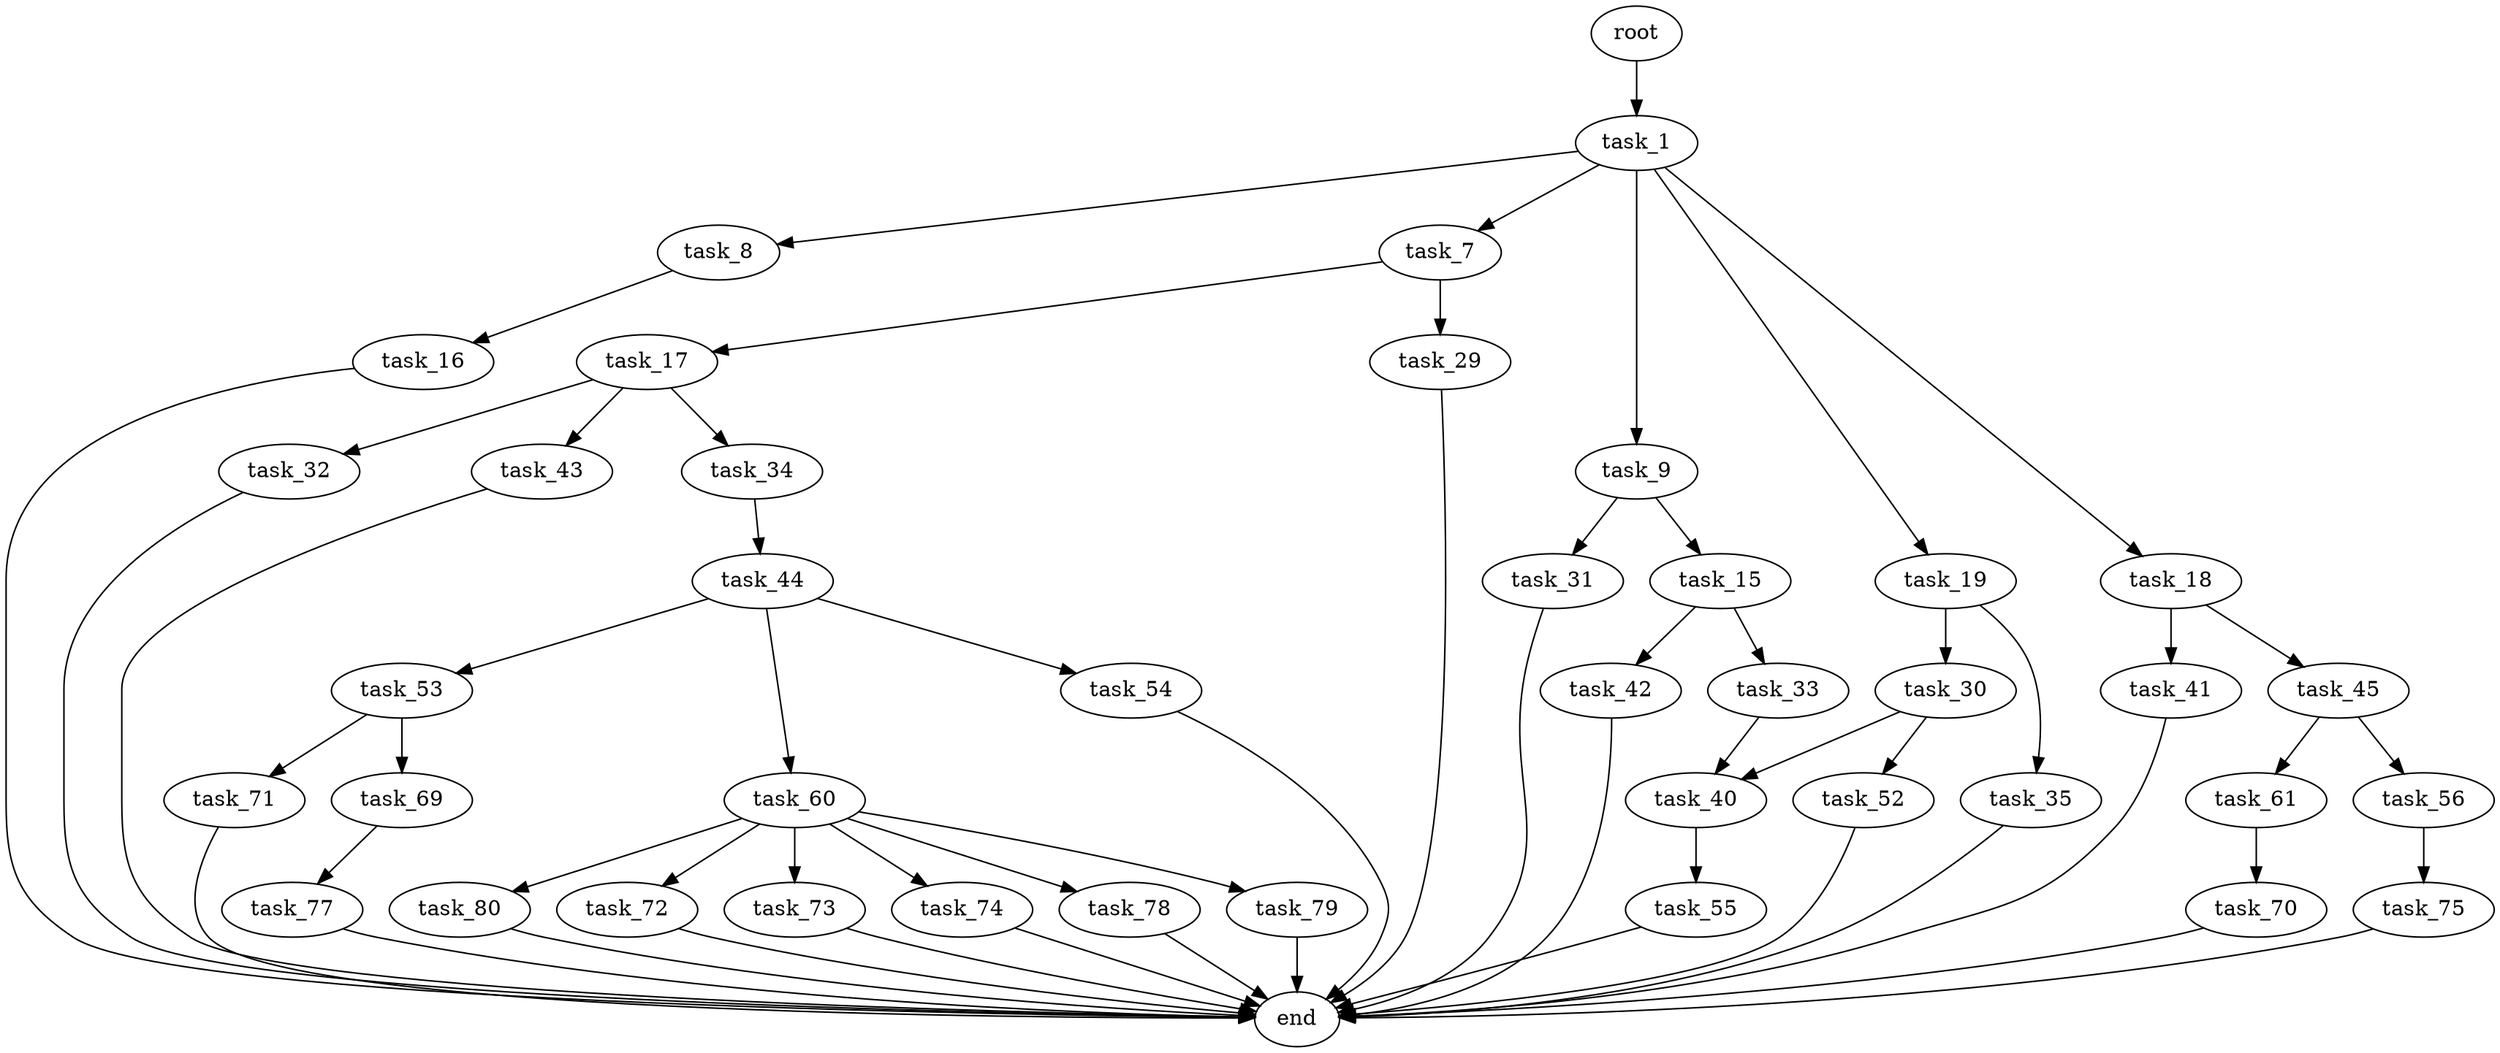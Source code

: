 digraph G {
  root [size="0.000000"];
  task_1 [size="883291192740.000000"];
  task_7 [size="3618154911.000000"];
  task_8 [size="17563738617.000000"];
  task_9 [size="4661777772.000000"];
  task_15 [size="1073741824000.000000"];
  task_16 [size="116114042056.000000"];
  task_17 [size="68719476736.000000"];
  task_18 [size="8589934592.000000"];
  task_19 [size="496547989403.000000"];
  task_29 [size="49896495358.000000"];
  task_30 [size="4791451683.000000"];
  task_31 [size="782757789696.000000"];
  task_32 [size="20509328798.000000"];
  task_33 [size="28991029248.000000"];
  task_34 [size="8589934592.000000"];
  task_35 [size="104866323562.000000"];
  task_40 [size="84029050455.000000"];
  task_41 [size="368293445632.000000"];
  task_42 [size="68719476736.000000"];
  task_43 [size="792690914.000000"];
  task_44 [size="782757789696.000000"];
  task_45 [size="47418352330.000000"];
  task_52 [size="68719476736.000000"];
  task_53 [size="1073741824000.000000"];
  task_54 [size="8589934592.000000"];
  task_55 [size="68719476736.000000"];
  task_56 [size="993199561.000000"];
  task_60 [size="28991029248.000000"];
  task_61 [size="94595652119.000000"];
  task_69 [size="543377812073.000000"];
  task_70 [size="3836535148.000000"];
  task_71 [size="368293445632.000000"];
  task_72 [size="549755813888.000000"];
  task_73 [size="30315357555.000000"];
  task_74 [size="28991029248.000000"];
  task_75 [size="339451802004.000000"];
  task_77 [size="134217728000.000000"];
  task_78 [size="210441720240.000000"];
  task_79 [size="68719476736.000000"];
  task_80 [size="8759833154.000000"];
  end [size="0.000000"];

  root -> task_1 [size="1.000000"];
  task_1 -> task_7 [size="838860800.000000"];
  task_1 -> task_8 [size="838860800.000000"];
  task_1 -> task_9 [size="838860800.000000"];
  task_1 -> task_18 [size="838860800.000000"];
  task_1 -> task_19 [size="838860800.000000"];
  task_7 -> task_17 [size="75497472.000000"];
  task_7 -> task_29 [size="75497472.000000"];
  task_8 -> task_16 [size="411041792.000000"];
  task_9 -> task_15 [size="75497472.000000"];
  task_9 -> task_31 [size="75497472.000000"];
  task_15 -> task_33 [size="838860800.000000"];
  task_15 -> task_42 [size="838860800.000000"];
  task_16 -> end [size="1.000000"];
  task_17 -> task_32 [size="134217728.000000"];
  task_17 -> task_34 [size="134217728.000000"];
  task_17 -> task_43 [size="134217728.000000"];
  task_18 -> task_41 [size="33554432.000000"];
  task_18 -> task_45 [size="33554432.000000"];
  task_19 -> task_30 [size="411041792.000000"];
  task_19 -> task_35 [size="411041792.000000"];
  task_29 -> end [size="1.000000"];
  task_30 -> task_40 [size="134217728.000000"];
  task_30 -> task_52 [size="134217728.000000"];
  task_31 -> end [size="1.000000"];
  task_32 -> end [size="1.000000"];
  task_33 -> task_40 [size="75497472.000000"];
  task_34 -> task_44 [size="33554432.000000"];
  task_35 -> end [size="1.000000"];
  task_40 -> task_55 [size="75497472.000000"];
  task_41 -> end [size="1.000000"];
  task_42 -> end [size="1.000000"];
  task_43 -> end [size="1.000000"];
  task_44 -> task_53 [size="679477248.000000"];
  task_44 -> task_54 [size="679477248.000000"];
  task_44 -> task_60 [size="679477248.000000"];
  task_45 -> task_56 [size="134217728.000000"];
  task_45 -> task_61 [size="134217728.000000"];
  task_52 -> end [size="1.000000"];
  task_53 -> task_69 [size="838860800.000000"];
  task_53 -> task_71 [size="838860800.000000"];
  task_54 -> end [size="1.000000"];
  task_55 -> end [size="1.000000"];
  task_56 -> task_75 [size="33554432.000000"];
  task_60 -> task_72 [size="75497472.000000"];
  task_60 -> task_73 [size="75497472.000000"];
  task_60 -> task_74 [size="75497472.000000"];
  task_60 -> task_78 [size="75497472.000000"];
  task_60 -> task_79 [size="75497472.000000"];
  task_60 -> task_80 [size="75497472.000000"];
  task_61 -> task_70 [size="134217728.000000"];
  task_69 -> task_77 [size="679477248.000000"];
  task_70 -> end [size="1.000000"];
  task_71 -> end [size="1.000000"];
  task_72 -> end [size="1.000000"];
  task_73 -> end [size="1.000000"];
  task_74 -> end [size="1.000000"];
  task_75 -> end [size="1.000000"];
  task_77 -> end [size="1.000000"];
  task_78 -> end [size="1.000000"];
  task_79 -> end [size="1.000000"];
  task_80 -> end [size="1.000000"];
}
